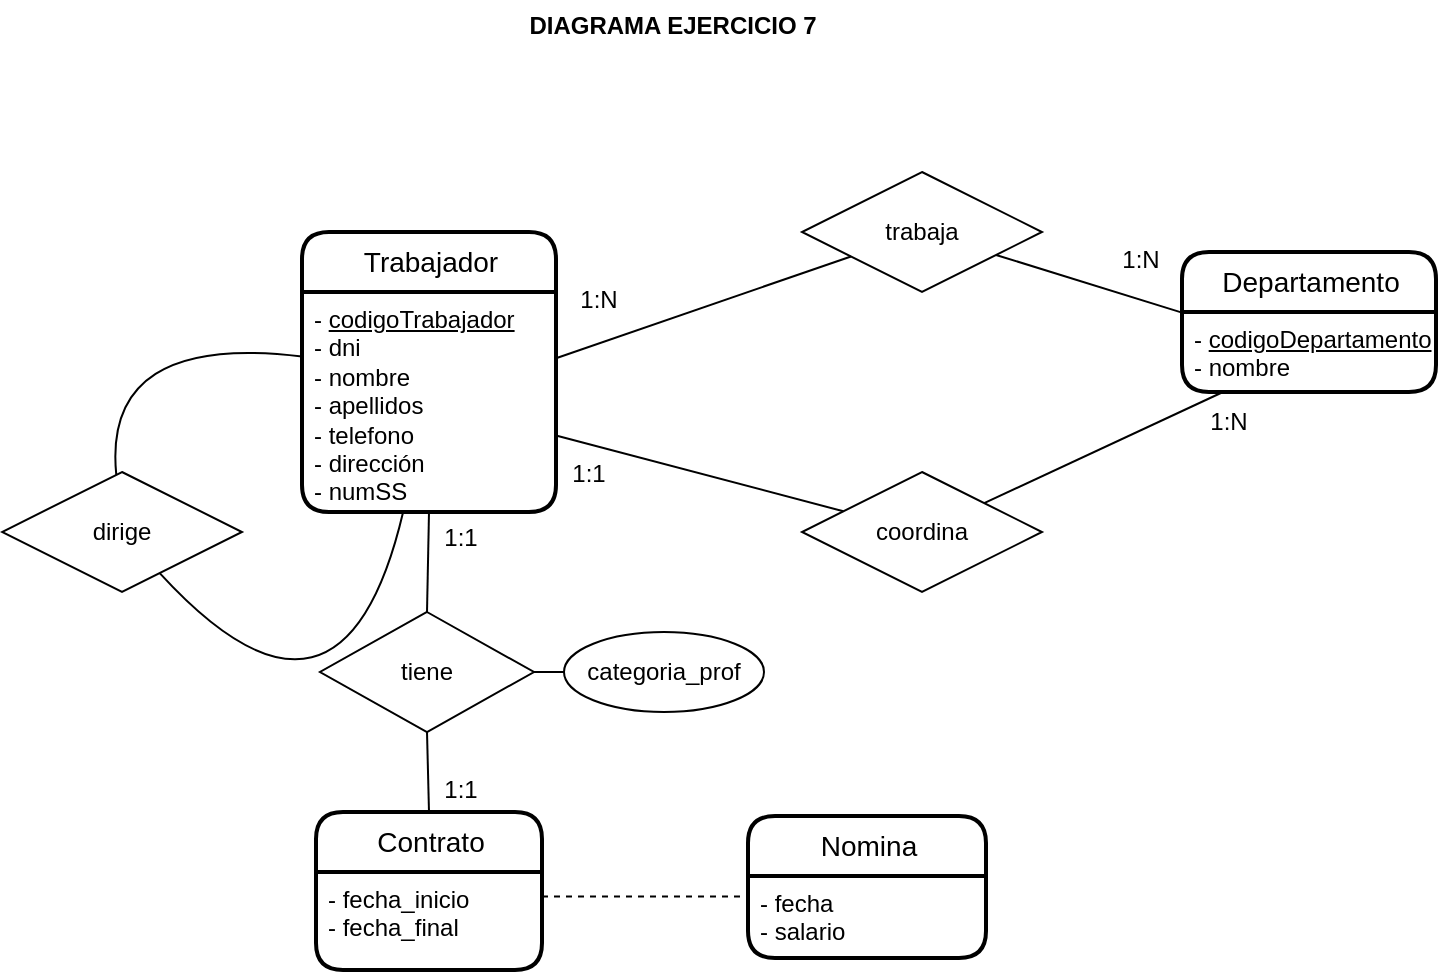 <mxfile version="20.1.3" type="github">
  <diagram id="wky_A706Md2P9mNeTp39" name="Pàgina-1">
    <mxGraphModel dx="981" dy="1340" grid="0" gridSize="10" guides="1" tooltips="1" connect="1" arrows="1" fold="1" page="1" pageScale="1" pageWidth="1169" pageHeight="827" math="0" shadow="0">
      <root>
        <mxCell id="0" />
        <mxCell id="1" parent="0" />
        <mxCell id="9AbGmwq4OvZop5vTEiyq-4" value="Trabajador" style="swimlane;childLayout=stackLayout;horizontal=1;startSize=30;horizontalStack=0;rounded=1;fontSize=14;fontStyle=0;strokeWidth=2;resizeParent=0;resizeLast=1;shadow=0;dashed=0;align=center;html=1;" parent="1" vertex="1">
          <mxGeometry x="358" y="-675" width="127" height="140" as="geometry" />
        </mxCell>
        <mxCell id="9AbGmwq4OvZop5vTEiyq-5" value="&lt;div&gt;- &lt;u&gt;codigoTrabajador&lt;/u&gt;&lt;/div&gt;&lt;div&gt;- dni&lt;/div&gt;&lt;div&gt;- nombre&lt;/div&gt;&lt;div&gt;- apellidos&lt;/div&gt;&lt;div&gt;- telefono&lt;/div&gt;&lt;div&gt;- dirección&lt;/div&gt;&lt;div&gt;- numSS&lt;/div&gt;&lt;div&gt;&lt;br&gt;&lt;/div&gt;" style="align=left;strokeColor=none;fillColor=none;spacingLeft=4;fontSize=12;verticalAlign=top;resizable=0;rotatable=0;part=1;html=1;" parent="9AbGmwq4OvZop5vTEiyq-4" vertex="1">
          <mxGeometry y="30" width="127" height="110" as="geometry" />
        </mxCell>
        <mxCell id="9AbGmwq4OvZop5vTEiyq-8" value="Departamento" style="swimlane;childLayout=stackLayout;horizontal=1;startSize=30;horizontalStack=0;rounded=1;fontSize=14;fontStyle=0;strokeWidth=2;resizeParent=0;resizeLast=1;shadow=0;dashed=0;align=center;html=1;" parent="1" vertex="1">
          <mxGeometry x="798" y="-665" width="127" height="70" as="geometry" />
        </mxCell>
        <mxCell id="9AbGmwq4OvZop5vTEiyq-9" value="&lt;div&gt;- &lt;u&gt;codigoDepartamento&lt;/u&gt;&lt;/div&gt;&lt;div&gt;- nombre&lt;/div&gt;&lt;div&gt;&lt;br&gt;&lt;/div&gt;" style="align=left;strokeColor=none;fillColor=none;spacingLeft=4;fontSize=12;verticalAlign=top;resizable=0;rotatable=0;part=1;html=1;" parent="9AbGmwq4OvZop5vTEiyq-8" vertex="1">
          <mxGeometry y="30" width="127" height="40" as="geometry" />
        </mxCell>
        <mxCell id="9AbGmwq4OvZop5vTEiyq-10" value="coordina" style="shape=rhombus;perimeter=rhombusPerimeter;whiteSpace=wrap;html=1;align=center;" parent="1" vertex="1">
          <mxGeometry x="608" y="-555" width="120" height="60" as="geometry" />
        </mxCell>
        <mxCell id="9AbGmwq4OvZop5vTEiyq-11" value="trabaja" style="shape=rhombus;perimeter=rhombusPerimeter;whiteSpace=wrap;html=1;align=center;" parent="1" vertex="1">
          <mxGeometry x="608" y="-705" width="120" height="60" as="geometry" />
        </mxCell>
        <mxCell id="9AbGmwq4OvZop5vTEiyq-12" value="dirige" style="shape=rhombus;perimeter=rhombusPerimeter;whiteSpace=wrap;html=1;align=center;" parent="1" vertex="1">
          <mxGeometry x="208" y="-555" width="120" height="60" as="geometry" />
        </mxCell>
        <mxCell id="9AbGmwq4OvZop5vTEiyq-13" value="" style="endArrow=none;html=1;rounded=0;" parent="1" source="9AbGmwq4OvZop5vTEiyq-5" target="9AbGmwq4OvZop5vTEiyq-10" edge="1">
          <mxGeometry relative="1" as="geometry">
            <mxPoint x="498" y="-535" as="sourcePoint" />
            <mxPoint x="658" y="-535" as="targetPoint" />
          </mxGeometry>
        </mxCell>
        <mxCell id="9AbGmwq4OvZop5vTEiyq-14" value="" style="endArrow=none;html=1;rounded=0;" parent="1" source="9AbGmwq4OvZop5vTEiyq-9" target="9AbGmwq4OvZop5vTEiyq-10" edge="1">
          <mxGeometry relative="1" as="geometry">
            <mxPoint x="495" y="-563.256" as="sourcePoint" />
            <mxPoint x="638.717" y="-525.359" as="targetPoint" />
          </mxGeometry>
        </mxCell>
        <mxCell id="9AbGmwq4OvZop5vTEiyq-15" value="" style="endArrow=none;html=1;rounded=0;" parent="1" source="9AbGmwq4OvZop5vTEiyq-9" target="9AbGmwq4OvZop5vTEiyq-11" edge="1">
          <mxGeometry relative="1" as="geometry">
            <mxPoint x="828.5" y="-585" as="sourcePoint" />
            <mxPoint x="709.084" y="-529.458" as="targetPoint" />
          </mxGeometry>
        </mxCell>
        <mxCell id="9AbGmwq4OvZop5vTEiyq-16" value="" style="endArrow=none;html=1;rounded=0;" parent="1" source="9AbGmwq4OvZop5vTEiyq-11" target="9AbGmwq4OvZop5vTEiyq-5" edge="1">
          <mxGeometry relative="1" as="geometry">
            <mxPoint x="808" y="-624.69" as="sourcePoint" />
            <mxPoint x="715.033" y="-653.517" as="targetPoint" />
          </mxGeometry>
        </mxCell>
        <mxCell id="9AbGmwq4OvZop5vTEiyq-17" value="" style="endArrow=none;html=1;curved=1;" parent="1" source="9AbGmwq4OvZop5vTEiyq-4" target="9AbGmwq4OvZop5vTEiyq-12" edge="1">
          <mxGeometry relative="1" as="geometry">
            <mxPoint x="458" y="-705" as="sourcePoint" />
            <mxPoint x="495" y="-601.897" as="targetPoint" />
            <Array as="points">
              <mxPoint x="258" y="-625" />
            </Array>
          </mxGeometry>
        </mxCell>
        <mxCell id="9AbGmwq4OvZop5vTEiyq-18" value="" style="endArrow=none;html=1;curved=1;" parent="1" source="9AbGmwq4OvZop5vTEiyq-5" target="9AbGmwq4OvZop5vTEiyq-12" edge="1">
          <mxGeometry relative="1" as="geometry">
            <mxPoint x="448" y="-676.738" as="sourcePoint" />
            <mxPoint x="369.429" y="-753.256" as="targetPoint" />
            <Array as="points">
              <mxPoint x="378" y="-405" />
            </Array>
          </mxGeometry>
        </mxCell>
        <mxCell id="h6mPxnfmECKrlMnAZoUT-1" value="Contrato" style="swimlane;childLayout=stackLayout;horizontal=1;startSize=30;horizontalStack=0;rounded=1;fontSize=14;fontStyle=0;strokeWidth=2;resizeParent=0;resizeLast=1;shadow=0;dashed=0;align=center;html=1;" parent="1" vertex="1">
          <mxGeometry x="365" y="-385" width="113" height="79" as="geometry" />
        </mxCell>
        <mxCell id="h6mPxnfmECKrlMnAZoUT-2" value="&lt;div&gt;- fecha_inicio&lt;/div&gt;&lt;div&gt;- fecha_final&lt;br&gt;&lt;/div&gt;" style="align=left;strokeColor=none;fillColor=none;spacingLeft=4;fontSize=12;verticalAlign=top;resizable=0;rotatable=0;part=1;html=1;" parent="h6mPxnfmECKrlMnAZoUT-1" vertex="1">
          <mxGeometry y="30" width="113" height="49" as="geometry" />
        </mxCell>
        <mxCell id="h6mPxnfmECKrlMnAZoUT-6" value="Nomina" style="swimlane;childLayout=stackLayout;horizontal=1;startSize=30;horizontalStack=0;rounded=1;fontSize=14;fontStyle=0;strokeWidth=2;resizeParent=0;resizeLast=1;shadow=0;dashed=0;align=center;html=1;" parent="1" vertex="1">
          <mxGeometry x="581" y="-383" width="119" height="71" as="geometry" />
        </mxCell>
        <mxCell id="h6mPxnfmECKrlMnAZoUT-7" value="&lt;div&gt;- fecha&lt;/div&gt;&lt;div&gt;- salario&lt;br&gt;&lt;/div&gt;" style="align=left;strokeColor=none;fillColor=none;spacingLeft=4;fontSize=12;verticalAlign=top;resizable=0;rotatable=0;part=1;html=1;" parent="h6mPxnfmECKrlMnAZoUT-6" vertex="1">
          <mxGeometry y="30" width="119" height="41" as="geometry" />
        </mxCell>
        <mxCell id="h6mPxnfmECKrlMnAZoUT-9" value="" style="endArrow=none;html=1;rounded=0;fontSize=12;exitX=0.5;exitY=1;exitDx=0;exitDy=0;entryX=0.5;entryY=0;entryDx=0;entryDy=0;startArrow=none;" parent="1" source="h6mPxnfmECKrlMnAZoUT-12" target="h6mPxnfmECKrlMnAZoUT-1" edge="1">
          <mxGeometry relative="1" as="geometry">
            <mxPoint x="494" y="-513" as="sourcePoint" />
            <mxPoint x="654" y="-513" as="targetPoint" />
          </mxGeometry>
        </mxCell>
        <mxCell id="h6mPxnfmECKrlMnAZoUT-12" value="tiene" style="shape=rhombus;perimeter=rhombusPerimeter;whiteSpace=wrap;html=1;align=center;fontSize=12;" parent="1" vertex="1">
          <mxGeometry x="367" y="-485" width="107" height="60" as="geometry" />
        </mxCell>
        <mxCell id="h6mPxnfmECKrlMnAZoUT-13" value="" style="endArrow=none;html=1;rounded=0;fontSize=12;exitX=0.5;exitY=1;exitDx=0;exitDy=0;entryX=0.5;entryY=0;entryDx=0;entryDy=0;" parent="1" source="9AbGmwq4OvZop5vTEiyq-5" target="h6mPxnfmECKrlMnAZoUT-12" edge="1">
          <mxGeometry relative="1" as="geometry">
            <mxPoint x="421.5" y="-535" as="sourcePoint" />
            <mxPoint x="421.5" y="-385" as="targetPoint" />
          </mxGeometry>
        </mxCell>
        <mxCell id="h6mPxnfmECKrlMnAZoUT-14" value="" style="endArrow=none;html=1;rounded=0;fontSize=12;exitX=1;exitY=0.5;exitDx=0;exitDy=0;entryX=0;entryY=0.5;entryDx=0;entryDy=0;" parent="1" source="h6mPxnfmECKrlMnAZoUT-12" target="h6mPxnfmECKrlMnAZoUT-15" edge="1">
          <mxGeometry relative="1" as="geometry">
            <mxPoint x="494" y="-513" as="sourcePoint" />
            <mxPoint x="522" y="-455" as="targetPoint" />
          </mxGeometry>
        </mxCell>
        <mxCell id="h6mPxnfmECKrlMnAZoUT-15" value="categoria_prof" style="ellipse;whiteSpace=wrap;html=1;align=center;fontSize=12;" parent="1" vertex="1">
          <mxGeometry x="489.0" y="-475" width="100" height="40" as="geometry" />
        </mxCell>
        <mxCell id="MhpRxD7swT8oGkWKzY1_-1" value="&lt;b&gt;DIAGRAMA EJERCICIO 7&lt;/b&gt;" style="text;html=1;align=center;verticalAlign=middle;resizable=0;points=[];autosize=1;strokeColor=none;fillColor=none;" vertex="1" parent="1">
          <mxGeometry x="467" y="-791" width="152" height="26" as="geometry" />
        </mxCell>
        <mxCell id="MhpRxD7swT8oGkWKzY1_-2" value="1:N" style="text;html=1;align=center;verticalAlign=middle;resizable=0;points=[];autosize=1;strokeColor=none;fillColor=none;" vertex="1" parent="1">
          <mxGeometry x="487" y="-654" width="37" height="26" as="geometry" />
        </mxCell>
        <mxCell id="MhpRxD7swT8oGkWKzY1_-3" value="1:N" style="text;html=1;align=center;verticalAlign=middle;resizable=0;points=[];autosize=1;strokeColor=none;fillColor=none;" vertex="1" parent="1">
          <mxGeometry x="758" y="-674" width="37" height="26" as="geometry" />
        </mxCell>
        <mxCell id="MhpRxD7swT8oGkWKzY1_-4" value="1:1" style="text;html=1;align=center;verticalAlign=middle;resizable=0;points=[];autosize=1;strokeColor=none;fillColor=none;" vertex="1" parent="1">
          <mxGeometry x="483" y="-567" width="35" height="26" as="geometry" />
        </mxCell>
        <mxCell id="MhpRxD7swT8oGkWKzY1_-5" value="1:N" style="text;html=1;align=center;verticalAlign=middle;resizable=0;points=[];autosize=1;strokeColor=none;fillColor=none;" vertex="1" parent="1">
          <mxGeometry x="802" y="-593" width="37" height="26" as="geometry" />
        </mxCell>
        <mxCell id="MhpRxD7swT8oGkWKzY1_-6" value="" style="endArrow=none;dashed=1;html=1;rounded=0;exitX=1;exitY=0.25;exitDx=0;exitDy=0;entryX=0;entryY=0.25;entryDx=0;entryDy=0;" edge="1" parent="1" source="h6mPxnfmECKrlMnAZoUT-2" target="h6mPxnfmECKrlMnAZoUT-7">
          <mxGeometry width="50" height="50" relative="1" as="geometry">
            <mxPoint x="497" y="-443" as="sourcePoint" />
            <mxPoint x="547" y="-493" as="targetPoint" />
          </mxGeometry>
        </mxCell>
        <mxCell id="MhpRxD7swT8oGkWKzY1_-7" value="1:1" style="text;html=1;align=center;verticalAlign=middle;resizable=0;points=[];autosize=1;strokeColor=none;fillColor=none;" vertex="1" parent="1">
          <mxGeometry x="419" y="-409" width="35" height="26" as="geometry" />
        </mxCell>
        <mxCell id="MhpRxD7swT8oGkWKzY1_-8" value="1:1" style="text;html=1;align=center;verticalAlign=middle;resizable=0;points=[];autosize=1;strokeColor=none;fillColor=none;" vertex="1" parent="1">
          <mxGeometry x="419" y="-535" width="35" height="26" as="geometry" />
        </mxCell>
      </root>
    </mxGraphModel>
  </diagram>
</mxfile>
